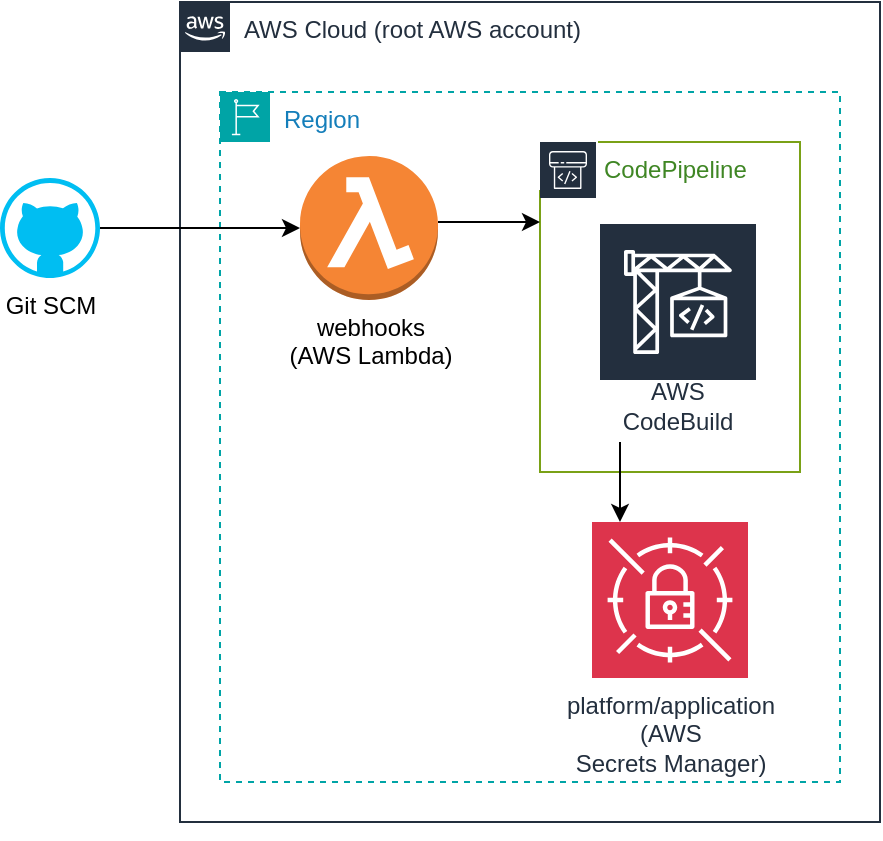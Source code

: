<mxfile version="24.7.6">
  <diagram name="Page-1" id="MZt-BpJnLuoZkh_ZN1Ea">
    <mxGraphModel dx="2924" dy="1129" grid="1" gridSize="10" guides="1" tooltips="1" connect="1" arrows="1" fold="1" page="1" pageScale="1" pageWidth="850" pageHeight="1100" math="0" shadow="0">
      <root>
        <mxCell id="0" />
        <mxCell id="1" parent="0" />
        <mxCell id="_00xn_NPz58ZkuRYXWhU-13" value="AWS Cloud (root AWS account)" style="points=[[0,0],[0.25,0],[0.5,0],[0.75,0],[1,0],[1,0.25],[1,0.5],[1,0.75],[1,1],[0.75,1],[0.5,1],[0.25,1],[0,1],[0,0.75],[0,0.5],[0,0.25]];outlineConnect=0;gradientColor=none;html=1;whiteSpace=wrap;fontSize=12;fontStyle=0;container=1;pointerEvents=0;collapsible=0;recursiveResize=0;shape=mxgraph.aws4.group;grIcon=mxgraph.aws4.group_aws_cloud_alt;strokeColor=#232F3E;fillColor=none;verticalAlign=top;align=left;spacingLeft=30;fontColor=#232F3E;dashed=0;" vertex="1" parent="1">
          <mxGeometry x="-410" y="230" width="350" height="410" as="geometry" />
        </mxCell>
        <mxCell id="_00xn_NPz58ZkuRYXWhU-14" value="Region" style="points=[[0,0],[0.25,0],[0.5,0],[0.75,0],[1,0],[1,0.25],[1,0.5],[1,0.75],[1,1],[0.75,1],[0.5,1],[0.25,1],[0,1],[0,0.75],[0,0.5],[0,0.25]];outlineConnect=0;gradientColor=none;html=1;whiteSpace=wrap;fontSize=12;fontStyle=0;container=1;pointerEvents=0;collapsible=0;recursiveResize=0;shape=mxgraph.aws4.group;grIcon=mxgraph.aws4.group_region;strokeColor=#00A4A6;fillColor=none;verticalAlign=top;align=left;spacingLeft=30;fontColor=#147EBA;dashed=1;" vertex="1" parent="_00xn_NPz58ZkuRYXWhU-13">
          <mxGeometry x="20" y="45" width="310" height="345" as="geometry" />
        </mxCell>
        <mxCell id="_00xn_NPz58ZkuRYXWhU-15" value="CodePipeline" style="points=[[0,0],[0.25,0],[0.5,0],[0.75,0],[1,0],[1,0.25],[1,0.5],[1,0.75],[1,1],[0.75,1],[0.5,1],[0.25,1],[0,1],[0,0.75],[0,0.5],[0,0.25]];outlineConnect=0;gradientColor=none;html=1;whiteSpace=wrap;fontSize=12;fontStyle=0;container=1;pointerEvents=0;collapsible=0;recursiveResize=0;shape=mxgraph.aws4.group;grIcon=mxgraph.aws4.group_iot_greengrass;strokeColor=#7AA116;fillColor=none;verticalAlign=top;align=left;spacingLeft=30;fontColor=#3F8624;dashed=0;" vertex="1" parent="_00xn_NPz58ZkuRYXWhU-14">
          <mxGeometry x="160" y="25" width="130" height="165" as="geometry" />
        </mxCell>
        <mxCell id="_00xn_NPz58ZkuRYXWhU-16" value="" style="sketch=0;outlineConnect=0;fontColor=#232F3E;gradientColor=none;strokeColor=#ffffff;fillColor=#232F3E;dashed=0;verticalLabelPosition=middle;verticalAlign=bottom;align=center;html=1;whiteSpace=wrap;fontSize=10;fontStyle=1;spacing=3;shape=mxgraph.aws4.productIcon;prIcon=mxgraph.aws4.codepipeline;" vertex="1" parent="_00xn_NPz58ZkuRYXWhU-15">
          <mxGeometry x="-1" y="-1" width="30" height="25" as="geometry" />
        </mxCell>
        <mxCell id="_00xn_NPz58ZkuRYXWhU-17" value="&lt;font style=&quot;font-size: 12px;&quot;&gt;AWS CodeBuild&lt;/font&gt;" style="sketch=0;outlineConnect=0;fontColor=#232F3E;gradientColor=none;strokeColor=#ffffff;fillColor=#232F3E;dashed=0;verticalLabelPosition=middle;verticalAlign=bottom;align=center;html=1;whiteSpace=wrap;fontSize=12;fontStyle=0;spacing=3;shape=mxgraph.aws4.productIcon;prIcon=mxgraph.aws4.codebuild;" vertex="1" parent="_00xn_NPz58ZkuRYXWhU-15">
          <mxGeometry x="29" y="40" width="80" height="110" as="geometry" />
        </mxCell>
        <mxCell id="_00xn_NPz58ZkuRYXWhU-18" style="edgeStyle=orthogonalEdgeStyle;rounded=0;orthogonalLoop=1;jettySize=auto;html=1;" edge="1" parent="_00xn_NPz58ZkuRYXWhU-14" source="_00xn_NPz58ZkuRYXWhU-19" target="_00xn_NPz58ZkuRYXWhU-15">
          <mxGeometry relative="1" as="geometry">
            <Array as="points">
              <mxPoint x="130" y="65" />
              <mxPoint x="130" y="65" />
            </Array>
          </mxGeometry>
        </mxCell>
        <mxCell id="_00xn_NPz58ZkuRYXWhU-19" value="webhooks&lt;br&gt;(AWS Lambda)" style="outlineConnect=0;dashed=0;verticalLabelPosition=bottom;verticalAlign=top;align=center;html=1;shape=mxgraph.aws3.lambda_function;fillColor=#F58534;gradientColor=none;" vertex="1" parent="_00xn_NPz58ZkuRYXWhU-14">
          <mxGeometry x="40" y="32" width="69" height="72" as="geometry" />
        </mxCell>
        <mxCell id="_00xn_NPz58ZkuRYXWhU-24" style="edgeStyle=orthogonalEdgeStyle;rounded=0;orthogonalLoop=1;jettySize=auto;html=1;" edge="1" parent="_00xn_NPz58ZkuRYXWhU-14" source="_00xn_NPz58ZkuRYXWhU-17" target="_00xn_NPz58ZkuRYXWhU-25">
          <mxGeometry relative="1" as="geometry">
            <mxPoint x="200" y="215" as="targetPoint" />
            <Array as="points">
              <mxPoint x="200" y="185" />
              <mxPoint x="200" y="185" />
            </Array>
          </mxGeometry>
        </mxCell>
        <mxCell id="_00xn_NPz58ZkuRYXWhU-25" value="platform/application&lt;br&gt;(AWS &lt;br&gt;Secrets Manager)" style="sketch=0;points=[[0,0,0],[0.25,0,0],[0.5,0,0],[0.75,0,0],[1,0,0],[0,1,0],[0.25,1,0],[0.5,1,0],[0.75,1,0],[1,1,0],[0,0.25,0],[0,0.5,0],[0,0.75,0],[1,0.25,0],[1,0.5,0],[1,0.75,0]];outlineConnect=0;fontColor=#232F3E;fillColor=#DD344C;strokeColor=#ffffff;dashed=0;verticalLabelPosition=bottom;verticalAlign=top;align=center;html=1;fontSize=12;fontStyle=0;aspect=fixed;shape=mxgraph.aws4.resourceIcon;resIcon=mxgraph.aws4.secrets_manager;" vertex="1" parent="_00xn_NPz58ZkuRYXWhU-14">
          <mxGeometry x="186" y="215" width="78" height="78" as="geometry" />
        </mxCell>
        <mxCell id="_00xn_NPz58ZkuRYXWhU-20" style="edgeStyle=orthogonalEdgeStyle;rounded=0;orthogonalLoop=1;jettySize=auto;html=1;" edge="1" parent="1" source="_00xn_NPz58ZkuRYXWhU-21" target="_00xn_NPz58ZkuRYXWhU-19">
          <mxGeometry relative="1" as="geometry" />
        </mxCell>
        <mxCell id="_00xn_NPz58ZkuRYXWhU-21" value="Git SCM" style="verticalLabelPosition=bottom;html=1;verticalAlign=top;align=center;strokeColor=none;fillColor=#00BEF2;shape=mxgraph.azure.github_code;pointerEvents=1;" vertex="1" parent="1">
          <mxGeometry x="-500" y="318" width="50" height="50" as="geometry" />
        </mxCell>
        <mxCell id="_00xn_NPz58ZkuRYXWhU-22" style="edgeStyle=orthogonalEdgeStyle;rounded=0;orthogonalLoop=1;jettySize=auto;html=1;exitX=0.5;exitY=1;exitDx=0;exitDy=0;" edge="1" parent="1" source="_00xn_NPz58ZkuRYXWhU-13" target="_00xn_NPz58ZkuRYXWhU-13">
          <mxGeometry relative="1" as="geometry" />
        </mxCell>
      </root>
    </mxGraphModel>
  </diagram>
</mxfile>
